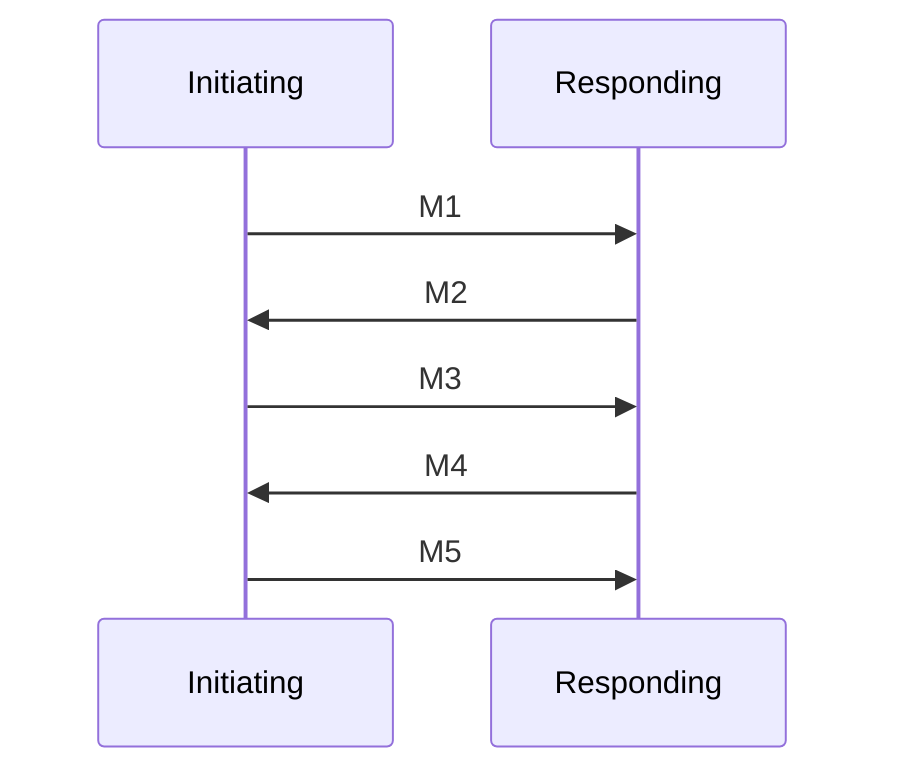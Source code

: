 sequenceDiagram

    participant Initiating

    participant Responding

    Initiating->>Responding: M1

    Responding->>Initiating: M2

    Initiating->>Responding: M3

    Responding->>Initiating: M4

    Initiating->>Responding: M5